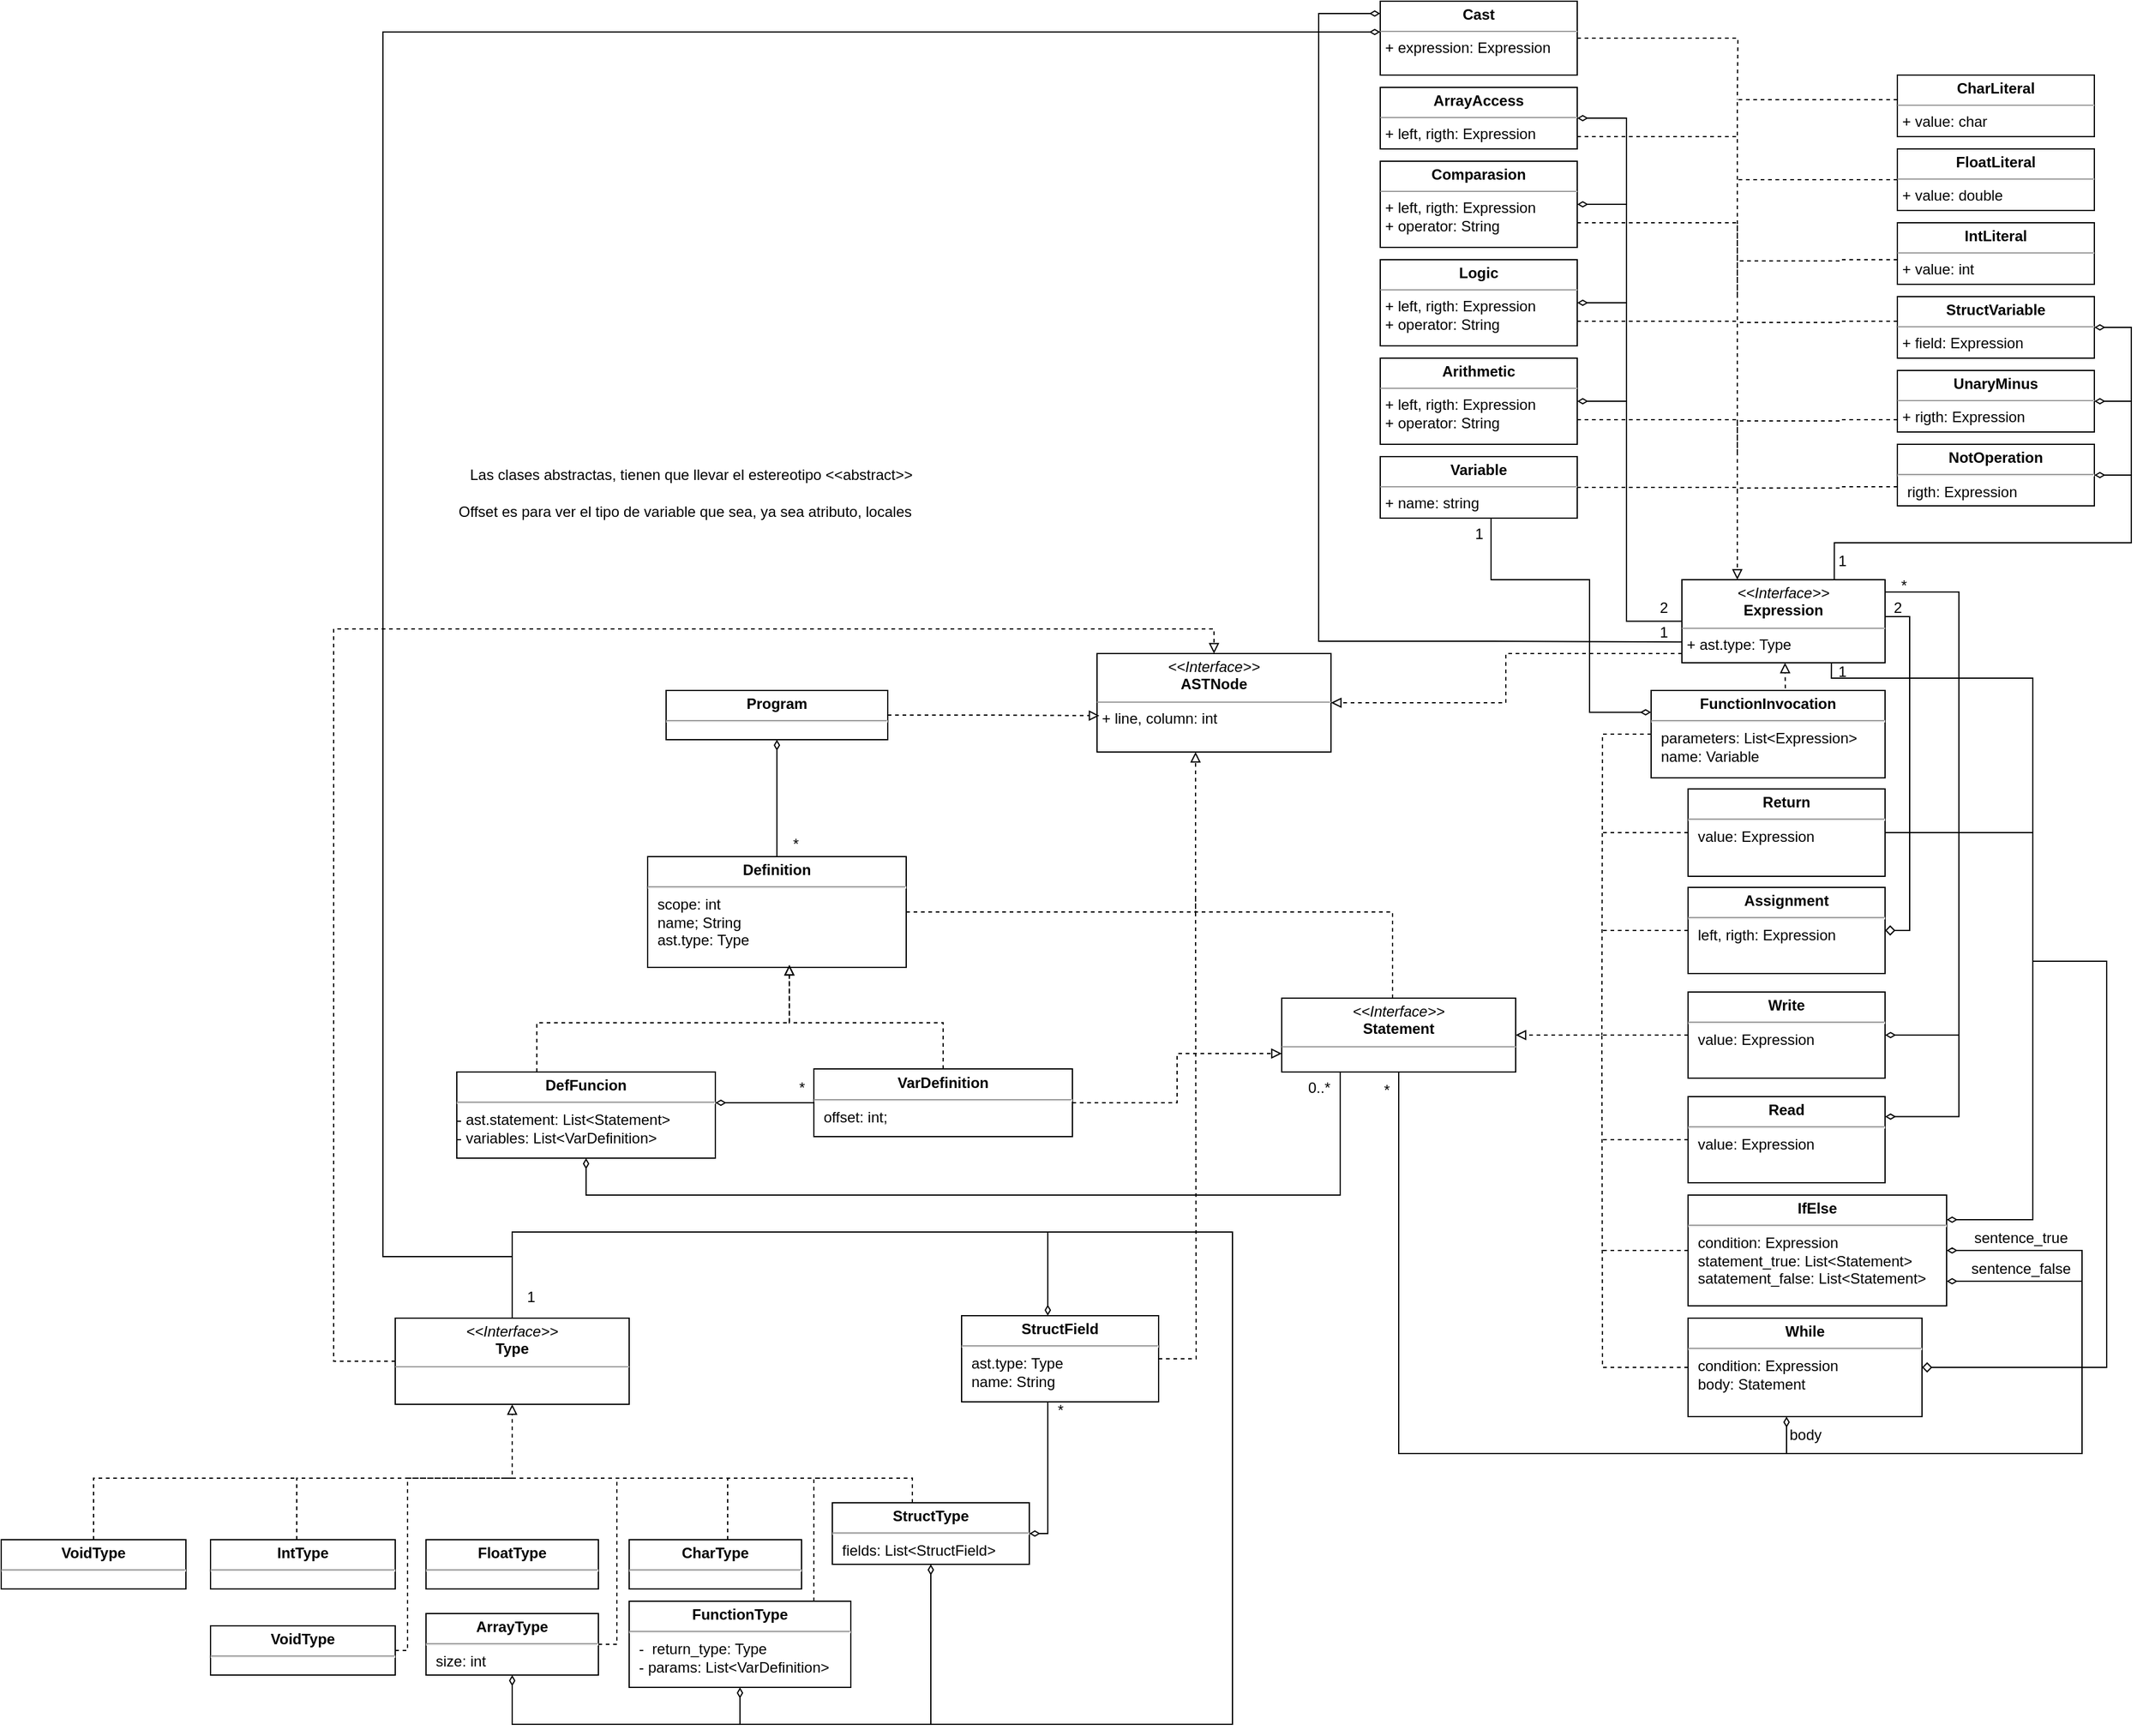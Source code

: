 <mxfile version="23.0.2" type="device">
  <diagram id="C5RBs43oDa-KdzZeNtuy" name="Page-1">
    <mxGraphModel dx="3020" dy="3081" grid="1" gridSize="10" guides="1" tooltips="1" connect="1" arrows="1" fold="1" page="1" pageScale="1" pageWidth="827" pageHeight="1169" math="0" shadow="0">
      <root>
        <mxCell id="WIyWlLk6GJQsqaUBKTNV-0" />
        <mxCell id="WIyWlLk6GJQsqaUBKTNV-1" parent="WIyWlLk6GJQsqaUBKTNV-0" />
        <mxCell id="plQo8e0LpWmykFylPZVp-8" style="edgeStyle=orthogonalEdgeStyle;rounded=0;orthogonalLoop=1;jettySize=auto;html=1;entryX=0;entryY=0.5;entryDx=0;entryDy=0;endArrow=none;endFill=0;startArrow=diamondThin;startFill=0;" parent="WIyWlLk6GJQsqaUBKTNV-1" edge="1">
          <mxGeometry relative="1" as="geometry">
            <Array as="points">
              <mxPoint x="-10" y="315" />
              <mxPoint x="-10" y="80" />
            </Array>
            <mxPoint x="30" y="315" as="sourcePoint" />
          </mxGeometry>
        </mxCell>
        <mxCell id="plQo8e0LpWmykFylPZVp-22" value="&lt;p style=&quot;margin:0px;margin-top:4px;text-align:center;&quot;&gt;&lt;i&gt;&amp;lt;&amp;lt;Interface&amp;gt;&amp;gt;&lt;/i&gt;&lt;br&gt;&lt;b&gt;ASTNode&lt;/b&gt;&lt;/p&gt;&lt;hr size=&quot;1&quot;&gt;&lt;p style=&quot;margin:0px;margin-left:4px;&quot;&gt;+ line, column: int&lt;br&gt;&lt;/p&gt;" style="verticalAlign=top;align=left;overflow=fill;fontSize=12;fontFamily=Helvetica;html=1;whiteSpace=wrap;" parent="WIyWlLk6GJQsqaUBKTNV-1" vertex="1">
          <mxGeometry x="-40" y="-890" width="190" height="80" as="geometry" />
        </mxCell>
        <mxCell id="plQo8e0LpWmykFylPZVp-24" value="&lt;p style=&quot;margin: 4px 0px 0px; text-align: center;&quot;&gt;&lt;b&gt;Program&lt;/b&gt;&lt;/p&gt;&lt;hr&gt;&lt;p style=&quot;margin:0px;margin-left:8px;&quot;&gt;&lt;br&gt;&lt;/p&gt;" style="verticalAlign=top;align=left;overflow=fill;fontSize=12;fontFamily=Helvetica;html=1;whiteSpace=wrap;" parent="WIyWlLk6GJQsqaUBKTNV-1" vertex="1">
          <mxGeometry x="-390" y="-860" width="180" height="40" as="geometry" />
        </mxCell>
        <mxCell id="HW3bx3FGWLDABBvkwX8J-3" style="edgeStyle=orthogonalEdgeStyle;rounded=0;orthogonalLoop=1;jettySize=auto;html=1;endArrow=diamondThin;endFill=0;" parent="WIyWlLk6GJQsqaUBKTNV-1" source="plQo8e0LpWmykFylPZVp-25" target="plQo8e0LpWmykFylPZVp-24" edge="1">
          <mxGeometry relative="1" as="geometry" />
        </mxCell>
        <mxCell id="HW3bx3FGWLDABBvkwX8J-6" style="edgeStyle=orthogonalEdgeStyle;rounded=0;orthogonalLoop=1;jettySize=auto;html=1;endArrow=none;endFill=0;dashed=1;" parent="WIyWlLk6GJQsqaUBKTNV-1" source="plQo8e0LpWmykFylPZVp-25" edge="1">
          <mxGeometry relative="1" as="geometry">
            <mxPoint x="40" y="-680" as="targetPoint" />
          </mxGeometry>
        </mxCell>
        <mxCell id="plQo8e0LpWmykFylPZVp-25" value="&lt;p style=&quot;margin: 4px 0px 0px; text-align: center;&quot;&gt;&lt;b&gt;Definition&lt;/b&gt;&lt;/p&gt;&lt;hr&gt;&lt;p style=&quot;margin:0px;margin-left:8px;&quot;&gt;scope: int&lt;/p&gt;&lt;p style=&quot;margin:0px;margin-left:8px;&quot;&gt;name; String&lt;/p&gt;&lt;p style=&quot;margin:0px;margin-left:8px;&quot;&gt;ast.type: Type&lt;/p&gt;" style="verticalAlign=top;align=left;overflow=fill;fontSize=12;fontFamily=Helvetica;html=1;whiteSpace=wrap;" parent="WIyWlLk6GJQsqaUBKTNV-1" vertex="1">
          <mxGeometry x="-405" y="-725" width="210" height="90" as="geometry" />
        </mxCell>
        <mxCell id="0OA5w1_CqSgmI8OwINy6-0" style="edgeStyle=orthogonalEdgeStyle;rounded=0;orthogonalLoop=1;jettySize=auto;html=1;entryX=0.5;entryY=0;entryDx=0;entryDy=0;endArrow=block;endFill=0;dashed=1;" parent="WIyWlLk6GJQsqaUBKTNV-1" source="plQo8e0LpWmykFylPZVp-52" target="plQo8e0LpWmykFylPZVp-22" edge="1">
          <mxGeometry relative="1" as="geometry">
            <Array as="points">
              <mxPoint x="-660" y="-315" />
              <mxPoint x="-660" y="-910" />
              <mxPoint x="55" y="-910" />
            </Array>
          </mxGeometry>
        </mxCell>
        <mxCell id="plQo8e0LpWmykFylPZVp-52" value="&lt;p style=&quot;margin:0px;margin-top:4px;text-align:center;&quot;&gt;&lt;i&gt;&amp;lt;&amp;lt;Interface&amp;gt;&amp;gt;&lt;/i&gt;&lt;br&gt;&lt;b&gt;Type&lt;/b&gt;&lt;/p&gt;&lt;hr size=&quot;1&quot;&gt;&lt;p style=&quot;margin:0px;margin-left:4px;&quot;&gt;&lt;br&gt;&lt;/p&gt;" style="verticalAlign=top;align=left;overflow=fill;fontSize=12;fontFamily=Helvetica;html=1;whiteSpace=wrap;" parent="WIyWlLk6GJQsqaUBKTNV-1" vertex="1">
          <mxGeometry x="-610" y="-350" width="190" height="70" as="geometry" />
        </mxCell>
        <mxCell id="plQo8e0LpWmykFylPZVp-53" value="&lt;p style=&quot;margin: 4px 0px 0px; text-align: center;&quot;&gt;&lt;b&gt;IntType&lt;/b&gt;&lt;/p&gt;&lt;hr&gt;&lt;p style=&quot;margin:0px;margin-left:8px;&quot;&gt;&lt;br&gt;&lt;/p&gt;" style="verticalAlign=top;align=left;overflow=fill;fontSize=12;fontFamily=Helvetica;html=1;whiteSpace=wrap;" parent="WIyWlLk6GJQsqaUBKTNV-1" vertex="1">
          <mxGeometry x="-760" y="-170" width="150" height="40" as="geometry" />
        </mxCell>
        <mxCell id="plQo8e0LpWmykFylPZVp-54" style="edgeStyle=orthogonalEdgeStyle;rounded=0;orthogonalLoop=1;jettySize=auto;html=1;entryX=0.5;entryY=1;entryDx=0;entryDy=0;dashed=1;endArrow=block;endFill=0;" parent="WIyWlLk6GJQsqaUBKTNV-1" source="plQo8e0LpWmykFylPZVp-53" target="plQo8e0LpWmykFylPZVp-52" edge="1">
          <mxGeometry relative="1" as="geometry">
            <Array as="points">
              <mxPoint x="-690" y="-220" />
              <mxPoint x="-515" y="-220" />
            </Array>
          </mxGeometry>
        </mxCell>
        <mxCell id="plQo8e0LpWmykFylPZVp-55" value="&lt;p style=&quot;margin: 4px 0px 0px; text-align: center;&quot;&gt;&lt;b&gt;FloatType&lt;/b&gt;&lt;/p&gt;&lt;hr&gt;&lt;p style=&quot;margin:0px;margin-left:8px;&quot;&gt;&lt;br&gt;&lt;/p&gt;" style="verticalAlign=top;align=left;overflow=fill;fontSize=12;fontFamily=Helvetica;html=1;whiteSpace=wrap;" parent="WIyWlLk6GJQsqaUBKTNV-1" vertex="1">
          <mxGeometry x="-585" y="-170" width="140" height="40" as="geometry" />
        </mxCell>
        <mxCell id="0OA5w1_CqSgmI8OwINy6-3" style="edgeStyle=orthogonalEdgeStyle;rounded=0;orthogonalLoop=1;jettySize=auto;html=1;dashed=1;endArrow=none;endFill=0;" parent="WIyWlLk6GJQsqaUBKTNV-1" source="plQo8e0LpWmykFylPZVp-60" edge="1">
          <mxGeometry relative="1" as="geometry">
            <mxPoint x="-520" y="-220" as="targetPoint" />
            <Array as="points">
              <mxPoint x="-340" y="-220" />
            </Array>
          </mxGeometry>
        </mxCell>
        <mxCell id="plQo8e0LpWmykFylPZVp-60" value="&lt;p style=&quot;margin: 4px 0px 0px; text-align: center;&quot;&gt;&lt;b&gt;CharType&lt;/b&gt;&lt;/p&gt;&lt;hr&gt;&lt;p style=&quot;margin:0px;margin-left:8px;&quot;&gt;&lt;br&gt;&lt;/p&gt;" style="verticalAlign=top;align=left;overflow=fill;fontSize=12;fontFamily=Helvetica;html=1;whiteSpace=wrap;" parent="WIyWlLk6GJQsqaUBKTNV-1" vertex="1">
          <mxGeometry x="-420" y="-170" width="140" height="40" as="geometry" />
        </mxCell>
        <mxCell id="0OA5w1_CqSgmI8OwINy6-5" style="edgeStyle=orthogonalEdgeStyle;rounded=0;orthogonalLoop=1;jettySize=auto;html=1;endArrow=none;endFill=0;dashed=1;" parent="WIyWlLk6GJQsqaUBKTNV-1" source="plQo8e0LpWmykFylPZVp-67" edge="1">
          <mxGeometry relative="1" as="geometry">
            <mxPoint x="-430" y="-220" as="targetPoint" />
            <Array as="points">
              <mxPoint x="-430" y="-85" />
            </Array>
          </mxGeometry>
        </mxCell>
        <mxCell id="0OA5w1_CqSgmI8OwINy6-11" style="edgeStyle=orthogonalEdgeStyle;rounded=0;orthogonalLoop=1;jettySize=auto;html=1;entryX=0.5;entryY=0;entryDx=0;entryDy=0;endArrow=none;endFill=0;startArrow=diamondThin;startFill=0;" parent="WIyWlLk6GJQsqaUBKTNV-1" source="plQo8e0LpWmykFylPZVp-67" target="plQo8e0LpWmykFylPZVp-52" edge="1">
          <mxGeometry relative="1" as="geometry">
            <Array as="points">
              <mxPoint x="-515" y="-20" />
              <mxPoint x="70" y="-20" />
              <mxPoint x="70" y="-420" />
              <mxPoint x="-515" y="-420" />
            </Array>
          </mxGeometry>
        </mxCell>
        <mxCell id="plQo8e0LpWmykFylPZVp-67" value="&lt;p style=&quot;margin: 4px 0px 0px; text-align: center;&quot;&gt;&lt;b&gt;ArrayType&lt;/b&gt;&lt;/p&gt;&lt;hr&gt;&lt;p style=&quot;margin:0px;margin-left:8px;&quot;&gt;size: int&lt;/p&gt;" style="verticalAlign=top;align=left;overflow=fill;fontSize=12;fontFamily=Helvetica;html=1;whiteSpace=wrap;" parent="WIyWlLk6GJQsqaUBKTNV-1" vertex="1">
          <mxGeometry x="-585" y="-110" width="140" height="50" as="geometry" />
        </mxCell>
        <mxCell id="0OA5w1_CqSgmI8OwINy6-4" style="edgeStyle=orthogonalEdgeStyle;rounded=0;orthogonalLoop=1;jettySize=auto;html=1;dashed=1;endArrow=none;endFill=0;" parent="WIyWlLk6GJQsqaUBKTNV-1" source="plQo8e0LpWmykFylPZVp-73" edge="1">
          <mxGeometry relative="1" as="geometry">
            <mxPoint x="-350" y="-220" as="targetPoint" />
            <Array as="points">
              <mxPoint x="-190" y="-220" />
            </Array>
          </mxGeometry>
        </mxCell>
        <mxCell id="0OA5w1_CqSgmI8OwINy6-12" style="edgeStyle=orthogonalEdgeStyle;rounded=0;orthogonalLoop=1;jettySize=auto;html=1;endArrow=none;endFill=0;startArrow=diamondThin;startFill=0;" parent="WIyWlLk6GJQsqaUBKTNV-1" source="plQo8e0LpWmykFylPZVp-73" edge="1">
          <mxGeometry relative="1" as="geometry">
            <mxPoint x="-190" y="-20" as="targetPoint" />
            <Array as="points">
              <mxPoint x="-175" y="-20" />
            </Array>
          </mxGeometry>
        </mxCell>
        <mxCell id="plQo8e0LpWmykFylPZVp-73" value="&lt;p style=&quot;margin: 4px 0px 0px; text-align: center;&quot;&gt;&lt;b&gt;StructType&lt;/b&gt;&lt;/p&gt;&lt;hr&gt;&lt;p style=&quot;margin:0px;margin-left:8px;&quot;&gt;fields: List&amp;lt;StructField&amp;gt;&lt;/p&gt;" style="verticalAlign=top;align=left;overflow=fill;fontSize=12;fontFamily=Helvetica;html=1;whiteSpace=wrap;" parent="WIyWlLk6GJQsqaUBKTNV-1" vertex="1">
          <mxGeometry x="-255" y="-200" width="160" height="50" as="geometry" />
        </mxCell>
        <mxCell id="HW3bx3FGWLDABBvkwX8J-49" style="edgeStyle=orthogonalEdgeStyle;rounded=0;orthogonalLoop=1;jettySize=auto;html=1;dashed=1;endArrow=block;endFill=0;" parent="WIyWlLk6GJQsqaUBKTNV-1" source="HW3bx3FGWLDABBvkwX8J-0" target="plQo8e0LpWmykFylPZVp-22" edge="1">
          <mxGeometry relative="1" as="geometry">
            <Array as="points">
              <mxPoint x="292" y="-890" />
              <mxPoint x="292" y="-850" />
            </Array>
          </mxGeometry>
        </mxCell>
        <mxCell id="HW3bx3FGWLDABBvkwX8J-0" value="&lt;p style=&quot;margin:0px;margin-top:4px;text-align:center;&quot;&gt;&lt;i&gt;&amp;lt;&amp;lt;Interface&amp;gt;&amp;gt;&lt;/i&gt;&lt;br&gt;&lt;b&gt;Expression&lt;/b&gt;&lt;/p&gt;&lt;hr size=&quot;1&quot;&gt;&lt;p style=&quot;margin:0px;margin-left:4px;&quot;&gt;+ ast.type: Type&lt;br&gt;&lt;/p&gt;" style="verticalAlign=top;align=left;overflow=fill;fontSize=12;fontFamily=Helvetica;html=1;whiteSpace=wrap;" parent="WIyWlLk6GJQsqaUBKTNV-1" vertex="1">
          <mxGeometry x="435" y="-950" width="165" height="67.5" as="geometry" />
        </mxCell>
        <mxCell id="HW3bx3FGWLDABBvkwX8J-5" style="edgeStyle=orthogonalEdgeStyle;rounded=0;orthogonalLoop=1;jettySize=auto;html=1;dashed=1;endArrow=block;endFill=0;" parent="WIyWlLk6GJQsqaUBKTNV-1" source="HW3bx3FGWLDABBvkwX8J-1" target="plQo8e0LpWmykFylPZVp-22" edge="1">
          <mxGeometry relative="1" as="geometry">
            <Array as="points">
              <mxPoint x="200" y="-680" />
              <mxPoint x="40" y="-680" />
            </Array>
          </mxGeometry>
        </mxCell>
        <mxCell id="HW3bx3FGWLDABBvkwX8J-1" value="&lt;p style=&quot;margin:0px;margin-top:4px;text-align:center;&quot;&gt;&lt;i&gt;&amp;lt;&amp;lt;Interface&amp;gt;&amp;gt;&lt;/i&gt;&lt;br&gt;&lt;b&gt;Statement&lt;/b&gt;&lt;/p&gt;&lt;hr size=&quot;1&quot;&gt;&lt;p style=&quot;margin:0px;margin-left:4px;&quot;&gt;&lt;br&gt;&lt;/p&gt;" style="verticalAlign=top;align=left;overflow=fill;fontSize=12;fontFamily=Helvetica;html=1;whiteSpace=wrap;" parent="WIyWlLk6GJQsqaUBKTNV-1" vertex="1">
          <mxGeometry x="110" y="-610" width="190" height="60" as="geometry" />
        </mxCell>
        <mxCell id="HW3bx3FGWLDABBvkwX8J-2" style="edgeStyle=orthogonalEdgeStyle;rounded=0;orthogonalLoop=1;jettySize=auto;html=1;entryX=0.01;entryY=0.631;entryDx=0;entryDy=0;entryPerimeter=0;endArrow=block;endFill=0;dashed=1;" parent="WIyWlLk6GJQsqaUBKTNV-1" source="plQo8e0LpWmykFylPZVp-24" target="plQo8e0LpWmykFylPZVp-22" edge="1">
          <mxGeometry relative="1" as="geometry" />
        </mxCell>
        <mxCell id="HW3bx3FGWLDABBvkwX8J-4" value="*" style="text;html=1;align=center;verticalAlign=middle;resizable=0;points=[];autosize=1;strokeColor=none;fillColor=none;" parent="WIyWlLk6GJQsqaUBKTNV-1" vertex="1">
          <mxGeometry x="-300" y="-750" width="30" height="30" as="geometry" />
        </mxCell>
        <mxCell id="sbx_ibNcqz-QaKThvyQc-0" style="edgeStyle=orthogonalEdgeStyle;rounded=0;orthogonalLoop=1;jettySize=auto;html=1;entryX=0;entryY=0.5;entryDx=0;entryDy=0;endArrow=none;endFill=0;startArrow=diamondThin;startFill=0;" parent="WIyWlLk6GJQsqaUBKTNV-1" source="HW3bx3FGWLDABBvkwX8J-8" target="HW3bx3FGWLDABBvkwX8J-9" edge="1">
          <mxGeometry relative="1" as="geometry">
            <Array as="points">
              <mxPoint x="-330" y="-525" />
              <mxPoint x="-330" y="-525" />
            </Array>
          </mxGeometry>
        </mxCell>
        <mxCell id="ItUhGIENfpOcpJQmX-cn-6" style="edgeStyle=orthogonalEdgeStyle;rounded=0;orthogonalLoop=1;jettySize=auto;html=1;entryX=0.25;entryY=1;entryDx=0;entryDy=0;endArrow=none;endFill=0;startArrow=diamondThin;startFill=0;" parent="WIyWlLk6GJQsqaUBKTNV-1" source="HW3bx3FGWLDABBvkwX8J-8" target="HW3bx3FGWLDABBvkwX8J-1" edge="1">
          <mxGeometry relative="1" as="geometry">
            <Array as="points">
              <mxPoint x="-455" y="-450" />
              <mxPoint x="157" y="-450" />
            </Array>
          </mxGeometry>
        </mxCell>
        <mxCell id="HW3bx3FGWLDABBvkwX8J-8" value="&lt;p style=&quot;margin: 4px 0px 0px; text-align: center;&quot;&gt;&lt;b&gt;DefFuncion&lt;/b&gt;&lt;/p&gt;&lt;hr&gt;- ast.statement&lt;span style=&quot;background-color: initial;&quot;&gt;: List&amp;lt;Statement&amp;gt;&lt;br&gt;- variables: List&amp;lt;VarDefinition&amp;gt;&lt;br&gt;&lt;/span&gt;" style="verticalAlign=top;align=left;overflow=fill;fontSize=12;fontFamily=Helvetica;html=1;whiteSpace=wrap;" parent="WIyWlLk6GJQsqaUBKTNV-1" vertex="1">
          <mxGeometry x="-560" y="-550" width="210" height="70" as="geometry" />
        </mxCell>
        <mxCell id="HW3bx3FGWLDABBvkwX8J-10" style="edgeStyle=orthogonalEdgeStyle;rounded=0;orthogonalLoop=1;jettySize=auto;html=1;entryX=0;entryY=0.75;entryDx=0;entryDy=0;endArrow=block;endFill=0;dashed=1;" parent="WIyWlLk6GJQsqaUBKTNV-1" source="HW3bx3FGWLDABBvkwX8J-9" target="HW3bx3FGWLDABBvkwX8J-1" edge="1">
          <mxGeometry relative="1" as="geometry" />
        </mxCell>
        <mxCell id="HW3bx3FGWLDABBvkwX8J-9" value="&lt;p style=&quot;margin: 4px 0px 0px; text-align: center;&quot;&gt;&lt;b&gt;VarDefinition&lt;/b&gt;&lt;/p&gt;&lt;hr&gt;&lt;p style=&quot;margin:0px;margin-left:8px;&quot;&gt;&lt;span style=&quot;background-color: initial;&quot;&gt;offset: int;&lt;/span&gt;&lt;/p&gt;" style="verticalAlign=top;align=left;overflow=fill;fontSize=12;fontFamily=Helvetica;html=1;whiteSpace=wrap;" parent="WIyWlLk6GJQsqaUBKTNV-1" vertex="1">
          <mxGeometry x="-270" y="-552.5" width="210" height="55" as="geometry" />
        </mxCell>
        <mxCell id="HW3bx3FGWLDABBvkwX8J-11" style="edgeStyle=orthogonalEdgeStyle;rounded=0;orthogonalLoop=1;jettySize=auto;html=1;entryX=0.548;entryY=0.978;entryDx=0;entryDy=0;entryPerimeter=0;dashed=1;endArrow=block;endFill=0;" parent="WIyWlLk6GJQsqaUBKTNV-1" source="HW3bx3FGWLDABBvkwX8J-9" target="plQo8e0LpWmykFylPZVp-25" edge="1">
          <mxGeometry relative="1" as="geometry">
            <Array as="points">
              <mxPoint x="-165" y="-590" />
              <mxPoint x="-290" y="-590" />
            </Array>
          </mxGeometry>
        </mxCell>
        <mxCell id="HW3bx3FGWLDABBvkwX8J-12" style="edgeStyle=orthogonalEdgeStyle;rounded=0;orthogonalLoop=1;jettySize=auto;html=1;entryX=0.548;entryY=0.978;entryDx=0;entryDy=0;entryPerimeter=0;dashed=1;endArrow=block;endFill=0;" parent="WIyWlLk6GJQsqaUBKTNV-1" source="HW3bx3FGWLDABBvkwX8J-8" target="plQo8e0LpWmykFylPZVp-25" edge="1">
          <mxGeometry relative="1" as="geometry">
            <Array as="points">
              <mxPoint x="-495" y="-590" />
              <mxPoint x="-290" y="-590" />
            </Array>
          </mxGeometry>
        </mxCell>
        <mxCell id="HW3bx3FGWLDABBvkwX8J-14" style="edgeStyle=orthogonalEdgeStyle;rounded=0;orthogonalLoop=1;jettySize=auto;html=1;startArrow=diamondThin;startFill=0;endArrow=none;endFill=0;" parent="WIyWlLk6GJQsqaUBKTNV-1" edge="1">
          <mxGeometry relative="1" as="geometry">
            <mxPoint x="600.0" y="-513.744" as="sourcePoint" />
            <mxPoint x="600" y="-920" as="targetPoint" />
            <Array as="points">
              <mxPoint x="660" y="-514" />
              <mxPoint x="660" y="-940" />
              <mxPoint x="600" y="-940" />
            </Array>
          </mxGeometry>
        </mxCell>
        <mxCell id="HW3bx3FGWLDABBvkwX8J-27" style="edgeStyle=orthogonalEdgeStyle;rounded=0;orthogonalLoop=1;jettySize=auto;html=1;endArrow=none;endFill=0;dashed=1;" parent="WIyWlLk6GJQsqaUBKTNV-1" source="HW3bx3FGWLDABBvkwX8J-13" edge="1">
          <mxGeometry relative="1" as="geometry">
            <mxPoint x="370" y="-495" as="targetPoint" />
          </mxGeometry>
        </mxCell>
        <mxCell id="HW3bx3FGWLDABBvkwX8J-13" value="&lt;p style=&quot;margin: 4px 0px 0px; text-align: center;&quot;&gt;&lt;b&gt;Read&lt;/b&gt;&lt;/p&gt;&lt;hr&gt;&lt;p style=&quot;margin:0px;margin-left:8px;&quot;&gt;value: Expression&lt;br&gt;&lt;/p&gt;" style="verticalAlign=top;align=left;overflow=fill;fontSize=12;fontFamily=Helvetica;html=1;whiteSpace=wrap;" parent="WIyWlLk6GJQsqaUBKTNV-1" vertex="1">
          <mxGeometry x="440" y="-530" width="160" height="70" as="geometry" />
        </mxCell>
        <mxCell id="HW3bx3FGWLDABBvkwX8J-29" style="edgeStyle=orthogonalEdgeStyle;rounded=0;orthogonalLoop=1;jettySize=auto;html=1;dashed=1;endArrow=none;endFill=0;" parent="WIyWlLk6GJQsqaUBKTNV-1" source="HW3bx3FGWLDABBvkwX8J-15" edge="1">
          <mxGeometry relative="1" as="geometry">
            <mxPoint x="370" y="-744.5" as="targetPoint" />
          </mxGeometry>
        </mxCell>
        <mxCell id="HW3bx3FGWLDABBvkwX8J-53" style="edgeStyle=orthogonalEdgeStyle;rounded=0;orthogonalLoop=1;jettySize=auto;html=1;endArrow=none;endFill=0;" parent="WIyWlLk6GJQsqaUBKTNV-1" source="HW3bx3FGWLDABBvkwX8J-15" edge="1">
          <mxGeometry relative="1" as="geometry">
            <mxPoint x="720" y="-744.5" as="targetPoint" />
          </mxGeometry>
        </mxCell>
        <mxCell id="HW3bx3FGWLDABBvkwX8J-15" value="&lt;p style=&quot;margin: 4px 0px 0px; text-align: center;&quot;&gt;&lt;b&gt;Return&lt;/b&gt;&lt;/p&gt;&lt;hr&gt;&lt;p style=&quot;margin:0px;margin-left:8px;&quot;&gt;value: Expression&lt;br&gt;&lt;/p&gt;" style="verticalAlign=top;align=left;overflow=fill;fontSize=12;fontFamily=Helvetica;html=1;whiteSpace=wrap;" parent="WIyWlLk6GJQsqaUBKTNV-1" vertex="1">
          <mxGeometry x="440" y="-780" width="160" height="71" as="geometry" />
        </mxCell>
        <mxCell id="HW3bx3FGWLDABBvkwX8J-18" style="edgeStyle=orthogonalEdgeStyle;rounded=0;orthogonalLoop=1;jettySize=auto;html=1;endArrow=none;endFill=0;startArrow=diamondThin;startFill=0;" parent="WIyWlLk6GJQsqaUBKTNV-1" source="HW3bx3FGWLDABBvkwX8J-17" edge="1">
          <mxGeometry relative="1" as="geometry">
            <mxPoint x="660" y="-585" as="targetPoint" />
            <Array as="points">
              <mxPoint x="660" y="-580" />
            </Array>
          </mxGeometry>
        </mxCell>
        <mxCell id="HW3bx3FGWLDABBvkwX8J-24" style="edgeStyle=orthogonalEdgeStyle;rounded=0;orthogonalLoop=1;jettySize=auto;html=1;endArrow=block;endFill=0;dashed=1;" parent="WIyWlLk6GJQsqaUBKTNV-1" source="HW3bx3FGWLDABBvkwX8J-17" target="HW3bx3FGWLDABBvkwX8J-1" edge="1">
          <mxGeometry relative="1" as="geometry" />
        </mxCell>
        <mxCell id="HW3bx3FGWLDABBvkwX8J-17" value="&lt;p style=&quot;margin: 4px 0px 0px; text-align: center;&quot;&gt;&lt;b&gt;Write&lt;/b&gt;&lt;/p&gt;&lt;hr&gt;&lt;p style=&quot;margin:0px;margin-left:8px;&quot;&gt;value: Expression&lt;br&gt;&lt;/p&gt;" style="verticalAlign=top;align=left;overflow=fill;fontSize=12;fontFamily=Helvetica;html=1;whiteSpace=wrap;" parent="WIyWlLk6GJQsqaUBKTNV-1" vertex="1">
          <mxGeometry x="440" y="-615" width="160" height="70" as="geometry" />
        </mxCell>
        <mxCell id="HW3bx3FGWLDABBvkwX8J-26" style="edgeStyle=orthogonalEdgeStyle;rounded=0;orthogonalLoop=1;jettySize=auto;html=1;dashed=1;endArrow=none;endFill=0;" parent="WIyWlLk6GJQsqaUBKTNV-1" source="HW3bx3FGWLDABBvkwX8J-19" edge="1">
          <mxGeometry relative="1" as="geometry">
            <mxPoint x="370" y="-405" as="targetPoint" />
          </mxGeometry>
        </mxCell>
        <mxCell id="HW3bx3FGWLDABBvkwX8J-34" style="edgeStyle=orthogonalEdgeStyle;rounded=0;orthogonalLoop=1;jettySize=auto;html=1;endArrow=none;endFill=0;startArrow=diamondThin;startFill=0;" parent="WIyWlLk6GJQsqaUBKTNV-1" source="HW3bx3FGWLDABBvkwX8J-19" edge="1">
          <mxGeometry relative="1" as="geometry">
            <mxPoint x="520" y="-240" as="targetPoint" />
            <Array as="points">
              <mxPoint x="760" y="-380" />
              <mxPoint x="760" y="-240" />
            </Array>
          </mxGeometry>
        </mxCell>
        <mxCell id="HW3bx3FGWLDABBvkwX8J-35" style="edgeStyle=orthogonalEdgeStyle;rounded=0;orthogonalLoop=1;jettySize=auto;html=1;startArrow=diamondThin;startFill=0;endArrow=none;endFill=0;" parent="WIyWlLk6GJQsqaUBKTNV-1" source="HW3bx3FGWLDABBvkwX8J-19" edge="1">
          <mxGeometry relative="1" as="geometry">
            <mxPoint x="760" y="-380" as="targetPoint" />
            <Array as="points">
              <mxPoint x="760" y="-405" />
            </Array>
          </mxGeometry>
        </mxCell>
        <mxCell id="HW3bx3FGWLDABBvkwX8J-40" style="edgeStyle=orthogonalEdgeStyle;rounded=0;orthogonalLoop=1;jettySize=auto;html=1;startArrow=diamondThin;startFill=0;endArrow=none;endFill=0;entryX=0.736;entryY=1.005;entryDx=0;entryDy=0;entryPerimeter=0;" parent="WIyWlLk6GJQsqaUBKTNV-1" source="HW3bx3FGWLDABBvkwX8J-19" target="HW3bx3FGWLDABBvkwX8J-0" edge="1">
          <mxGeometry relative="1" as="geometry">
            <mxPoint x="770" y="-710" as="targetPoint" />
            <Array as="points">
              <mxPoint x="720" y="-430" />
              <mxPoint x="720" y="-870" />
              <mxPoint x="556" y="-870" />
            </Array>
          </mxGeometry>
        </mxCell>
        <mxCell id="HW3bx3FGWLDABBvkwX8J-19" value="&lt;p style=&quot;margin: 4px 0px 0px; text-align: center;&quot;&gt;&lt;b&gt;IfElse&lt;/b&gt;&lt;/p&gt;&lt;hr&gt;&lt;p style=&quot;border-color: var(--border-color); margin: 0px 0px 0px 8px;&quot;&gt;condition: Expression&amp;nbsp;&lt;/p&gt;&lt;p style=&quot;border-color: var(--border-color); margin: 0px 0px 0px 8px;&quot;&gt;statement_true: List&amp;lt;Statement&amp;gt;&lt;br style=&quot;border-color: var(--border-color);&quot;&gt;satatement_false: List&amp;lt;Statement&amp;gt;&lt;/p&gt;" style="verticalAlign=top;align=left;overflow=fill;fontSize=12;fontFamily=Helvetica;html=1;whiteSpace=wrap;" parent="WIyWlLk6GJQsqaUBKTNV-1" vertex="1">
          <mxGeometry x="440" y="-450" width="210" height="90" as="geometry" />
        </mxCell>
        <mxCell id="HW3bx3FGWLDABBvkwX8J-25" style="edgeStyle=orthogonalEdgeStyle;rounded=0;orthogonalLoop=1;jettySize=auto;html=1;dashed=1;endArrow=none;endFill=0;" parent="WIyWlLk6GJQsqaUBKTNV-1" source="HW3bx3FGWLDABBvkwX8J-20" edge="1">
          <mxGeometry relative="1" as="geometry">
            <mxPoint x="370" y="-580" as="targetPoint" />
          </mxGeometry>
        </mxCell>
        <mxCell id="HW3bx3FGWLDABBvkwX8J-31" style="edgeStyle=orthogonalEdgeStyle;rounded=0;orthogonalLoop=1;jettySize=auto;html=1;entryX=0.5;entryY=1;entryDx=0;entryDy=0;endArrow=none;endFill=0;startArrow=diamondThin;startFill=0;" parent="WIyWlLk6GJQsqaUBKTNV-1" source="HW3bx3FGWLDABBvkwX8J-20" target="HW3bx3FGWLDABBvkwX8J-1" edge="1">
          <mxGeometry relative="1" as="geometry">
            <Array as="points">
              <mxPoint x="520" y="-240" />
              <mxPoint x="205" y="-240" />
            </Array>
          </mxGeometry>
        </mxCell>
        <mxCell id="HW3bx3FGWLDABBvkwX8J-42" style="edgeStyle=orthogonalEdgeStyle;rounded=0;orthogonalLoop=1;jettySize=auto;html=1;endArrow=none;endFill=0;startArrow=diamond;startFill=0;" parent="WIyWlLk6GJQsqaUBKTNV-1" source="HW3bx3FGWLDABBvkwX8J-20" edge="1">
          <mxGeometry relative="1" as="geometry">
            <mxPoint x="720" y="-640" as="targetPoint" />
            <Array as="points">
              <mxPoint x="780" y="-310" />
              <mxPoint x="780" y="-640" />
            </Array>
          </mxGeometry>
        </mxCell>
        <mxCell id="HW3bx3FGWLDABBvkwX8J-20" value="&lt;p style=&quot;margin: 4px 0px 0px; text-align: center;&quot;&gt;&lt;b&gt;While&lt;/b&gt;&lt;/p&gt;&lt;hr&gt;&lt;p style=&quot;margin:0px;margin-left:8px;&quot;&gt;condition: Expression&lt;br&gt;body: Statement&lt;/p&gt;" style="verticalAlign=top;align=left;overflow=fill;fontSize=12;fontFamily=Helvetica;html=1;whiteSpace=wrap;" parent="WIyWlLk6GJQsqaUBKTNV-1" vertex="1">
          <mxGeometry x="440" y="-350" width="190" height="80" as="geometry" />
        </mxCell>
        <mxCell id="HW3bx3FGWLDABBvkwX8J-30" style="edgeStyle=orthogonalEdgeStyle;rounded=0;orthogonalLoop=1;jettySize=auto;html=1;dashed=1;endArrow=none;endFill=0;" parent="WIyWlLk6GJQsqaUBKTNV-1" source="HW3bx3FGWLDABBvkwX8J-21" edge="1">
          <mxGeometry relative="1" as="geometry">
            <mxPoint x="370" y="-665" as="targetPoint" />
          </mxGeometry>
        </mxCell>
        <mxCell id="HW3bx3FGWLDABBvkwX8J-46" style="edgeStyle=orthogonalEdgeStyle;rounded=0;orthogonalLoop=1;jettySize=auto;html=1;entryX=1;entryY=0.444;entryDx=0;entryDy=0;entryPerimeter=0;startArrow=diamond;startFill=0;endArrow=none;endFill=0;" parent="WIyWlLk6GJQsqaUBKTNV-1" source="HW3bx3FGWLDABBvkwX8J-21" target="HW3bx3FGWLDABBvkwX8J-0" edge="1">
          <mxGeometry relative="1" as="geometry">
            <mxPoint x="640" y="-910" as="targetPoint" />
            <Array as="points">
              <mxPoint x="620" y="-665" />
              <mxPoint x="620" y="-920" />
            </Array>
          </mxGeometry>
        </mxCell>
        <mxCell id="HW3bx3FGWLDABBvkwX8J-21" value="&lt;p style=&quot;margin: 4px 0px 0px; text-align: center;&quot;&gt;&lt;b style=&quot;&quot;&gt;Assignment&lt;/b&gt;&lt;/p&gt;&lt;hr&gt;&lt;p style=&quot;margin:0px;margin-left:8px;&quot;&gt;left, rigth: Expression&lt;br&gt;&lt;/p&gt;" style="verticalAlign=top;align=left;overflow=fill;fontSize=12;fontFamily=Helvetica;html=1;whiteSpace=wrap;" parent="WIyWlLk6GJQsqaUBKTNV-1" vertex="1">
          <mxGeometry x="440" y="-700" width="160" height="70" as="geometry" />
        </mxCell>
        <mxCell id="HW3bx3FGWLDABBvkwX8J-28" style="edgeStyle=orthogonalEdgeStyle;rounded=0;orthogonalLoop=1;jettySize=auto;html=1;dashed=1;endArrow=none;endFill=0;" parent="WIyWlLk6GJQsqaUBKTNV-1" source="HW3bx3FGWLDABBvkwX8J-22" edge="1">
          <mxGeometry relative="1" as="geometry">
            <mxPoint x="370" y="-580" as="targetPoint" />
          </mxGeometry>
        </mxCell>
        <mxCell id="HW3bx3FGWLDABBvkwX8J-44" style="edgeStyle=orthogonalEdgeStyle;rounded=0;orthogonalLoop=1;jettySize=auto;html=1;entryX=0.5;entryY=1;entryDx=0;entryDy=0;endArrow=block;endFill=0;dashed=1;" parent="WIyWlLk6GJQsqaUBKTNV-1" edge="1">
          <mxGeometry relative="1" as="geometry">
            <mxPoint x="521.25" y="-840" as="sourcePoint" />
            <mxPoint x="518.75" y="-882.5" as="targetPoint" />
            <Array as="points">
              <mxPoint x="519" y="-840" />
              <mxPoint x="519" y="-861" />
              <mxPoint x="519" y="-861" />
            </Array>
          </mxGeometry>
        </mxCell>
        <mxCell id="HW3bx3FGWLDABBvkwX8J-22" value="&lt;p style=&quot;margin: 4px 0px 0px; text-align: center;&quot;&gt;&lt;b&gt;FunctionInvocation&lt;/b&gt;&lt;/p&gt;&lt;hr&gt;&lt;p style=&quot;margin:0px;margin-left:8px;&quot;&gt;parameters: List&amp;lt;Expression&amp;gt;&lt;/p&gt;&lt;p style=&quot;margin:0px;margin-left:8px;&quot;&gt;name: Variable&lt;/p&gt;" style="verticalAlign=top;align=left;overflow=fill;fontSize=12;fontFamily=Helvetica;html=1;whiteSpace=wrap;" parent="WIyWlLk6GJQsqaUBKTNV-1" vertex="1">
          <mxGeometry x="410" y="-860" width="190" height="71" as="geometry" />
        </mxCell>
        <mxCell id="HW3bx3FGWLDABBvkwX8J-32" value="*" style="text;html=1;align=center;verticalAlign=middle;resizable=0;points=[];autosize=1;strokeColor=none;fillColor=none;" parent="WIyWlLk6GJQsqaUBKTNV-1" vertex="1">
          <mxGeometry x="180" y="-550" width="30" height="30" as="geometry" />
        </mxCell>
        <mxCell id="HW3bx3FGWLDABBvkwX8J-36" value="sentence_true" style="text;html=1;align=center;verticalAlign=middle;resizable=0;points=[];autosize=1;strokeColor=none;fillColor=none;" parent="WIyWlLk6GJQsqaUBKTNV-1" vertex="1">
          <mxGeometry x="660" y="-430" width="100" height="30" as="geometry" />
        </mxCell>
        <mxCell id="HW3bx3FGWLDABBvkwX8J-37" value="sentence_false" style="text;html=1;align=center;verticalAlign=middle;resizable=0;points=[];autosize=1;strokeColor=none;fillColor=none;" parent="WIyWlLk6GJQsqaUBKTNV-1" vertex="1">
          <mxGeometry x="660" y="-405" width="100" height="30" as="geometry" />
        </mxCell>
        <mxCell id="HW3bx3FGWLDABBvkwX8J-38" value="body" style="text;html=1;align=center;verticalAlign=middle;resizable=0;points=[];autosize=1;strokeColor=none;fillColor=none;" parent="WIyWlLk6GJQsqaUBKTNV-1" vertex="1">
          <mxGeometry x="510" y="-270" width="50" height="30" as="geometry" />
        </mxCell>
        <mxCell id="HW3bx3FGWLDABBvkwX8J-41" value="1" style="text;html=1;align=center;verticalAlign=middle;resizable=0;points=[];autosize=1;strokeColor=none;fillColor=none;" parent="WIyWlLk6GJQsqaUBKTNV-1" vertex="1">
          <mxGeometry x="550" y="-890" width="30" height="30" as="geometry" />
        </mxCell>
        <mxCell id="HW3bx3FGWLDABBvkwX8J-45" value="*" style="text;html=1;align=center;verticalAlign=middle;resizable=0;points=[];autosize=1;strokeColor=none;fillColor=none;" parent="WIyWlLk6GJQsqaUBKTNV-1" vertex="1">
          <mxGeometry x="600" y="-960" width="30" height="30" as="geometry" />
        </mxCell>
        <mxCell id="HW3bx3FGWLDABBvkwX8J-47" value="2" style="text;html=1;align=center;verticalAlign=middle;resizable=0;points=[];autosize=1;strokeColor=none;fillColor=none;" parent="WIyWlLk6GJQsqaUBKTNV-1" vertex="1">
          <mxGeometry x="595" y="-942" width="30" height="30" as="geometry" />
        </mxCell>
        <mxCell id="HW3bx3FGWLDABBvkwX8J-50" style="edgeStyle=orthogonalEdgeStyle;rounded=0;orthogonalLoop=1;jettySize=auto;html=1;dashed=1;endArrow=block;endFill=0;" parent="WIyWlLk6GJQsqaUBKTNV-1" source="HW3bx3FGWLDABBvkwX8J-48" edge="1">
          <mxGeometry relative="1" as="geometry">
            <mxPoint x="480" y="-950" as="targetPoint" />
            <Array as="points">
              <mxPoint x="480" y="-1025" />
              <mxPoint x="480" y="-950" />
            </Array>
          </mxGeometry>
        </mxCell>
        <mxCell id="HW3bx3FGWLDABBvkwX8J-51" style="edgeStyle=orthogonalEdgeStyle;rounded=0;orthogonalLoop=1;jettySize=auto;html=1;entryX=0;entryY=0.25;entryDx=0;entryDy=0;endArrow=diamondThin;endFill=0;" parent="WIyWlLk6GJQsqaUBKTNV-1" source="HW3bx3FGWLDABBvkwX8J-48" target="HW3bx3FGWLDABBvkwX8J-22" edge="1">
          <mxGeometry relative="1" as="geometry">
            <Array as="points">
              <mxPoint x="280" y="-950" />
              <mxPoint x="360" y="-950" />
              <mxPoint x="360" y="-842" />
            </Array>
          </mxGeometry>
        </mxCell>
        <mxCell id="HW3bx3FGWLDABBvkwX8J-48" value="&lt;p style=&quot;margin:0px;margin-top:4px;text-align:center;&quot;&gt;&lt;b&gt;Variable&lt;/b&gt;&lt;/p&gt;&lt;hr size=&quot;1&quot;&gt;&lt;p style=&quot;margin:0px;margin-left:4px;&quot;&gt;+ name: string&lt;/p&gt;" style="verticalAlign=top;align=left;overflow=fill;fontSize=12;fontFamily=Helvetica;html=1;whiteSpace=wrap;" parent="WIyWlLk6GJQsqaUBKTNV-1" vertex="1">
          <mxGeometry x="190" y="-1050" width="160" height="50" as="geometry" />
        </mxCell>
        <mxCell id="HW3bx3FGWLDABBvkwX8J-52" value="1" style="text;html=1;align=center;verticalAlign=middle;resizable=0;points=[];autosize=1;strokeColor=none;fillColor=none;" parent="WIyWlLk6GJQsqaUBKTNV-1" vertex="1">
          <mxGeometry x="255" y="-1002" width="30" height="30" as="geometry" />
        </mxCell>
        <mxCell id="HW3bx3FGWLDABBvkwX8J-62" style="edgeStyle=orthogonalEdgeStyle;rounded=0;orthogonalLoop=1;jettySize=auto;html=1;startArrow=diamondThin;startFill=0;endArrow=none;endFill=0;" parent="WIyWlLk6GJQsqaUBKTNV-1" source="HW3bx3FGWLDABBvkwX8J-54" edge="1">
          <mxGeometry relative="1" as="geometry">
            <mxPoint x="390" y="-1095" as="targetPoint" />
          </mxGeometry>
        </mxCell>
        <mxCell id="HW3bx3FGWLDABBvkwX8J-63" style="edgeStyle=orthogonalEdgeStyle;rounded=0;orthogonalLoop=1;jettySize=auto;html=1;dashed=1;endArrow=none;endFill=0;" parent="WIyWlLk6GJQsqaUBKTNV-1" source="HW3bx3FGWLDABBvkwX8J-54" edge="1">
          <mxGeometry relative="1" as="geometry">
            <mxPoint x="480" y="-1020" as="targetPoint" />
            <Array as="points">
              <mxPoint x="480" y="-1080" />
            </Array>
          </mxGeometry>
        </mxCell>
        <mxCell id="HW3bx3FGWLDABBvkwX8J-54" value="&lt;p style=&quot;margin:0px;margin-top:4px;text-align:center;&quot;&gt;&lt;b&gt;Arithmetic&lt;/b&gt;&lt;/p&gt;&lt;hr size=&quot;1&quot;&gt;&lt;p style=&quot;margin:0px;margin-left:4px;&quot;&gt;+ left, rigth: Expression&lt;/p&gt;&lt;p style=&quot;margin:0px;margin-left:4px;&quot;&gt;+ operator: String&lt;/p&gt;" style="verticalAlign=top;align=left;overflow=fill;fontSize=12;fontFamily=Helvetica;html=1;whiteSpace=wrap;" parent="WIyWlLk6GJQsqaUBKTNV-1" vertex="1">
          <mxGeometry x="190" y="-1130" width="160" height="70" as="geometry" />
        </mxCell>
        <mxCell id="HW3bx3FGWLDABBvkwX8J-61" style="edgeStyle=orthogonalEdgeStyle;rounded=0;orthogonalLoop=1;jettySize=auto;html=1;startArrow=diamondThin;startFill=0;endArrow=none;endFill=0;" parent="WIyWlLk6GJQsqaUBKTNV-1" source="HW3bx3FGWLDABBvkwX8J-55" edge="1">
          <mxGeometry relative="1" as="geometry">
            <mxPoint x="390" y="-1175" as="targetPoint" />
          </mxGeometry>
        </mxCell>
        <mxCell id="HW3bx3FGWLDABBvkwX8J-55" value="&lt;p style=&quot;margin:0px;margin-top:4px;text-align:center;&quot;&gt;&lt;b&gt;Logic&lt;/b&gt;&lt;/p&gt;&lt;hr size=&quot;1&quot;&gt;&lt;p style=&quot;margin:0px;margin-left:4px;&quot;&gt;+ left, rigth: Expression&lt;/p&gt;&lt;p style=&quot;margin:0px;margin-left:4px;&quot;&gt;+ operator: String&lt;/p&gt;" style="verticalAlign=top;align=left;overflow=fill;fontSize=12;fontFamily=Helvetica;html=1;whiteSpace=wrap;" parent="WIyWlLk6GJQsqaUBKTNV-1" vertex="1">
          <mxGeometry x="190" y="-1210" width="160" height="70" as="geometry" />
        </mxCell>
        <mxCell id="HW3bx3FGWLDABBvkwX8J-60" style="edgeStyle=orthogonalEdgeStyle;rounded=0;orthogonalLoop=1;jettySize=auto;html=1;endArrow=none;endFill=0;startArrow=diamondThin;startFill=0;" parent="WIyWlLk6GJQsqaUBKTNV-1" source="HW3bx3FGWLDABBvkwX8J-56" edge="1">
          <mxGeometry relative="1" as="geometry">
            <mxPoint x="390" y="-1255" as="targetPoint" />
          </mxGeometry>
        </mxCell>
        <mxCell id="HW3bx3FGWLDABBvkwX8J-56" value="&lt;p style=&quot;margin:0px;margin-top:4px;text-align:center;&quot;&gt;&lt;b&gt;Comparasion&lt;/b&gt;&lt;/p&gt;&lt;hr size=&quot;1&quot;&gt;&lt;p style=&quot;margin:0px;margin-left:4px;&quot;&gt;+ left, rigth: Expression&lt;/p&gt;&lt;p style=&quot;margin:0px;margin-left:4px;&quot;&gt;+ operator: String&lt;/p&gt;" style="verticalAlign=top;align=left;overflow=fill;fontSize=12;fontFamily=Helvetica;html=1;whiteSpace=wrap;" parent="WIyWlLk6GJQsqaUBKTNV-1" vertex="1">
          <mxGeometry x="190" y="-1290" width="160" height="70" as="geometry" />
        </mxCell>
        <mxCell id="HW3bx3FGWLDABBvkwX8J-58" style="edgeStyle=orthogonalEdgeStyle;rounded=0;orthogonalLoop=1;jettySize=auto;html=1;entryX=0;entryY=0.5;entryDx=0;entryDy=0;endArrow=none;endFill=0;startArrow=diamondThin;startFill=0;" parent="WIyWlLk6GJQsqaUBKTNV-1" source="HW3bx3FGWLDABBvkwX8J-57" target="HW3bx3FGWLDABBvkwX8J-0" edge="1">
          <mxGeometry relative="1" as="geometry">
            <Array as="points">
              <mxPoint x="390" y="-1325" />
              <mxPoint x="390" y="-916" />
            </Array>
          </mxGeometry>
        </mxCell>
        <mxCell id="HW3bx3FGWLDABBvkwX8J-57" value="&lt;p style=&quot;margin:0px;margin-top:4px;text-align:center;&quot;&gt;&lt;b&gt;ArrayAccess&lt;/b&gt;&lt;/p&gt;&lt;hr size=&quot;1&quot;&gt;&lt;p style=&quot;margin:0px;margin-left:4px;&quot;&gt;+ left, rigth: Expression&lt;br&gt;&lt;/p&gt;" style="verticalAlign=top;align=left;overflow=fill;fontSize=12;fontFamily=Helvetica;html=1;whiteSpace=wrap;" parent="WIyWlLk6GJQsqaUBKTNV-1" vertex="1">
          <mxGeometry x="190" y="-1350" width="160" height="50" as="geometry" />
        </mxCell>
        <mxCell id="HW3bx3FGWLDABBvkwX8J-59" value="2" style="text;html=1;align=center;verticalAlign=middle;resizable=0;points=[];autosize=1;strokeColor=none;fillColor=none;" parent="WIyWlLk6GJQsqaUBKTNV-1" vertex="1">
          <mxGeometry x="405" y="-942" width="30" height="30" as="geometry" />
        </mxCell>
        <mxCell id="HW3bx3FGWLDABBvkwX8J-64" style="edgeStyle=orthogonalEdgeStyle;rounded=0;orthogonalLoop=1;jettySize=auto;html=1;dashed=1;endArrow=none;endFill=0;" parent="WIyWlLk6GJQsqaUBKTNV-1" edge="1">
          <mxGeometry relative="1" as="geometry">
            <mxPoint x="480" y="-1080" as="targetPoint" />
            <mxPoint x="350" y="-1160" as="sourcePoint" />
            <Array as="points">
              <mxPoint x="480" y="-1160" />
            </Array>
          </mxGeometry>
        </mxCell>
        <mxCell id="HW3bx3FGWLDABBvkwX8J-65" style="edgeStyle=orthogonalEdgeStyle;rounded=0;orthogonalLoop=1;jettySize=auto;html=1;dashed=1;endArrow=none;endFill=0;" parent="WIyWlLk6GJQsqaUBKTNV-1" edge="1">
          <mxGeometry relative="1" as="geometry">
            <mxPoint x="480" y="-1180" as="targetPoint" />
            <mxPoint x="350" y="-1240" as="sourcePoint" />
            <Array as="points">
              <mxPoint x="480" y="-1240" />
            </Array>
          </mxGeometry>
        </mxCell>
        <mxCell id="HW3bx3FGWLDABBvkwX8J-66" style="edgeStyle=orthogonalEdgeStyle;rounded=0;orthogonalLoop=1;jettySize=auto;html=1;dashed=1;endArrow=none;endFill=0;" parent="WIyWlLk6GJQsqaUBKTNV-1" edge="1">
          <mxGeometry relative="1" as="geometry">
            <mxPoint x="480" y="-1050" as="targetPoint" />
            <mxPoint x="350" y="-1310" as="sourcePoint" />
            <Array as="points">
              <mxPoint x="480" y="-1310" />
            </Array>
          </mxGeometry>
        </mxCell>
        <mxCell id="HW3bx3FGWLDABBvkwX8J-67" value="&lt;p style=&quot;margin:0px;margin-top:4px;text-align:center;&quot;&gt;&lt;b&gt;IntLiteral&lt;/b&gt;&lt;/p&gt;&lt;hr size=&quot;1&quot;&gt;&lt;p style=&quot;margin:0px;margin-left:4px;&quot;&gt;+ value: int&lt;/p&gt;" style="verticalAlign=top;align=left;overflow=fill;fontSize=12;fontFamily=Helvetica;html=1;whiteSpace=wrap;" parent="WIyWlLk6GJQsqaUBKTNV-1" vertex="1">
          <mxGeometry x="610" y="-1240" width="160" height="50" as="geometry" />
        </mxCell>
        <mxCell id="HW3bx3FGWLDABBvkwX8J-77" style="edgeStyle=orthogonalEdgeStyle;rounded=0;orthogonalLoop=1;jettySize=auto;html=1;startArrow=diamondThin;startFill=0;endArrow=none;endFill=0;" parent="WIyWlLk6GJQsqaUBKTNV-1" source="HW3bx3FGWLDABBvkwX8J-68" edge="1">
          <mxGeometry relative="1" as="geometry">
            <mxPoint x="800" y="-1035" as="targetPoint" />
          </mxGeometry>
        </mxCell>
        <mxCell id="HW3bx3FGWLDABBvkwX8J-68" value="&lt;p style=&quot;margin: 4px 0px 0px; text-align: center;&quot;&gt;&lt;b&gt;NotOperation&lt;/b&gt;&lt;/p&gt;&lt;hr&gt;&lt;p style=&quot;margin:0px;margin-left:8px;&quot;&gt;rigth: Expression&lt;br&gt;&lt;/p&gt;" style="verticalAlign=top;align=left;overflow=fill;fontSize=12;fontFamily=Helvetica;html=1;whiteSpace=wrap;" parent="WIyWlLk6GJQsqaUBKTNV-1" vertex="1">
          <mxGeometry x="610" y="-1060" width="160" height="50" as="geometry" />
        </mxCell>
        <mxCell id="HW3bx3FGWLDABBvkwX8J-76" style="edgeStyle=orthogonalEdgeStyle;rounded=0;orthogonalLoop=1;jettySize=auto;html=1;endArrow=none;endFill=0;startArrow=diamondThin;startFill=0;" parent="WIyWlLk6GJQsqaUBKTNV-1" source="HW3bx3FGWLDABBvkwX8J-70" edge="1">
          <mxGeometry relative="1" as="geometry">
            <mxPoint x="800" y="-1095" as="targetPoint" />
          </mxGeometry>
        </mxCell>
        <mxCell id="HW3bx3FGWLDABBvkwX8J-70" value="&lt;p style=&quot;margin:0px;margin-top:4px;text-align:center;&quot;&gt;&lt;b&gt;UnaryMinus&lt;/b&gt;&lt;/p&gt;&lt;hr size=&quot;1&quot;&gt;&lt;p style=&quot;margin:0px;margin-left:4px;&quot;&gt;+ rigth: Expression&lt;/p&gt;" style="verticalAlign=top;align=left;overflow=fill;fontSize=12;fontFamily=Helvetica;html=1;whiteSpace=wrap;" parent="WIyWlLk6GJQsqaUBKTNV-1" vertex="1">
          <mxGeometry x="610" y="-1120" width="160" height="50" as="geometry" />
        </mxCell>
        <mxCell id="HW3bx3FGWLDABBvkwX8J-72" style="edgeStyle=orthogonalEdgeStyle;rounded=0;orthogonalLoop=1;jettySize=auto;html=1;endArrow=none;endFill=0;dashed=1;" parent="WIyWlLk6GJQsqaUBKTNV-1" source="HW3bx3FGWLDABBvkwX8J-71" edge="1">
          <mxGeometry relative="1" as="geometry">
            <mxPoint x="480" y="-1160" as="targetPoint" />
            <Array as="points">
              <mxPoint x="565" y="-1160" />
              <mxPoint x="480" y="-1159" />
            </Array>
          </mxGeometry>
        </mxCell>
        <mxCell id="HW3bx3FGWLDABBvkwX8J-75" style="edgeStyle=orthogonalEdgeStyle;rounded=0;orthogonalLoop=1;jettySize=auto;html=1;entryX=0.75;entryY=0;entryDx=0;entryDy=0;endArrow=none;endFill=0;startArrow=diamondThin;startFill=0;" parent="WIyWlLk6GJQsqaUBKTNV-1" source="HW3bx3FGWLDABBvkwX8J-71" target="HW3bx3FGWLDABBvkwX8J-0" edge="1">
          <mxGeometry relative="1" as="geometry">
            <Array as="points">
              <mxPoint x="800" y="-1155" />
              <mxPoint x="800" y="-980" />
              <mxPoint x="559" y="-980" />
            </Array>
          </mxGeometry>
        </mxCell>
        <mxCell id="HW3bx3FGWLDABBvkwX8J-71" value="&lt;p style=&quot;margin:0px;margin-top:4px;text-align:center;&quot;&gt;&lt;b&gt;StructVariable&lt;/b&gt;&lt;/p&gt;&lt;hr size=&quot;1&quot;&gt;&lt;p style=&quot;margin:0px;margin-left:4px;&quot;&gt;+ field: Expression&lt;/p&gt;" style="verticalAlign=top;align=left;overflow=fill;fontSize=12;fontFamily=Helvetica;html=1;whiteSpace=wrap;" parent="WIyWlLk6GJQsqaUBKTNV-1" vertex="1">
          <mxGeometry x="610" y="-1180" width="160" height="50" as="geometry" />
        </mxCell>
        <mxCell id="HW3bx3FGWLDABBvkwX8J-73" style="edgeStyle=orthogonalEdgeStyle;rounded=0;orthogonalLoop=1;jettySize=auto;html=1;endArrow=none;endFill=0;dashed=1;" parent="WIyWlLk6GJQsqaUBKTNV-1" edge="1">
          <mxGeometry relative="1" as="geometry">
            <mxPoint x="480" y="-1080" as="targetPoint" />
            <mxPoint x="610" y="-1080" as="sourcePoint" />
            <Array as="points">
              <mxPoint x="565" y="-1080" />
              <mxPoint x="480" y="-1079" />
            </Array>
          </mxGeometry>
        </mxCell>
        <mxCell id="HW3bx3FGWLDABBvkwX8J-74" style="edgeStyle=orthogonalEdgeStyle;rounded=0;orthogonalLoop=1;jettySize=auto;html=1;endArrow=none;endFill=0;dashed=1;" parent="WIyWlLk6GJQsqaUBKTNV-1" edge="1">
          <mxGeometry relative="1" as="geometry">
            <mxPoint x="480" y="-1025.5" as="targetPoint" />
            <mxPoint x="610" y="-1025.5" as="sourcePoint" />
            <Array as="points">
              <mxPoint x="565" y="-1025.5" />
              <mxPoint x="480" y="-1024.5" />
            </Array>
          </mxGeometry>
        </mxCell>
        <mxCell id="HW3bx3FGWLDABBvkwX8J-78" value="1" style="text;html=1;align=center;verticalAlign=middle;resizable=0;points=[];autosize=1;strokeColor=none;fillColor=none;" parent="WIyWlLk6GJQsqaUBKTNV-1" vertex="1">
          <mxGeometry x="550" y="-980" width="30" height="30" as="geometry" />
        </mxCell>
        <mxCell id="HW3bx3FGWLDABBvkwX8J-79" style="edgeStyle=orthogonalEdgeStyle;rounded=0;orthogonalLoop=1;jettySize=auto;html=1;endArrow=none;endFill=0;dashed=1;" parent="WIyWlLk6GJQsqaUBKTNV-1" edge="1">
          <mxGeometry relative="1" as="geometry">
            <mxPoint x="480" y="-1210" as="targetPoint" />
            <mxPoint x="610" y="-1210" as="sourcePoint" />
            <Array as="points">
              <mxPoint x="565" y="-1210" />
              <mxPoint x="480" y="-1209" />
            </Array>
          </mxGeometry>
        </mxCell>
        <mxCell id="HW3bx3FGWLDABBvkwX8J-83" style="edgeStyle=orthogonalEdgeStyle;rounded=0;orthogonalLoop=1;jettySize=auto;html=1;dashed=1;endArrow=none;endFill=0;" parent="WIyWlLk6GJQsqaUBKTNV-1" source="HW3bx3FGWLDABBvkwX8J-80" edge="1">
          <mxGeometry relative="1" as="geometry">
            <mxPoint x="480" y="-1275" as="targetPoint" />
          </mxGeometry>
        </mxCell>
        <mxCell id="HW3bx3FGWLDABBvkwX8J-80" value="&lt;p style=&quot;margin:0px;margin-top:4px;text-align:center;&quot;&gt;&lt;b&gt;FloatLiteral&lt;/b&gt;&lt;/p&gt;&lt;hr size=&quot;1&quot;&gt;&lt;p style=&quot;margin:0px;margin-left:4px;&quot;&gt;+ value: double&lt;/p&gt;" style="verticalAlign=top;align=left;overflow=fill;fontSize=12;fontFamily=Helvetica;html=1;whiteSpace=wrap;" parent="WIyWlLk6GJQsqaUBKTNV-1" vertex="1">
          <mxGeometry x="610" y="-1300" width="160" height="50" as="geometry" />
        </mxCell>
        <mxCell id="HW3bx3FGWLDABBvkwX8J-82" style="edgeStyle=orthogonalEdgeStyle;rounded=0;orthogonalLoop=1;jettySize=auto;html=1;endArrow=none;endFill=0;dashed=1;" parent="WIyWlLk6GJQsqaUBKTNV-1" source="HW3bx3FGWLDABBvkwX8J-81" edge="1">
          <mxGeometry relative="1" as="geometry">
            <mxPoint x="480" y="-1310" as="targetPoint" />
            <Array as="points">
              <mxPoint x="480" y="-1340" />
            </Array>
          </mxGeometry>
        </mxCell>
        <mxCell id="HW3bx3FGWLDABBvkwX8J-81" value="&lt;p style=&quot;margin:0px;margin-top:4px;text-align:center;&quot;&gt;&lt;b&gt;CharLiteral&lt;/b&gt;&lt;/p&gt;&lt;hr size=&quot;1&quot;&gt;&lt;p style=&quot;margin:0px;margin-left:4px;&quot;&gt;+ value: char&lt;/p&gt;" style="verticalAlign=top;align=left;overflow=fill;fontSize=12;fontFamily=Helvetica;html=1;whiteSpace=wrap;" parent="WIyWlLk6GJQsqaUBKTNV-1" vertex="1">
          <mxGeometry x="610" y="-1360" width="160" height="50" as="geometry" />
        </mxCell>
        <mxCell id="0OA5w1_CqSgmI8OwINy6-2" style="edgeStyle=orthogonalEdgeStyle;rounded=0;orthogonalLoop=1;jettySize=auto;html=1;dashed=1;endArrow=none;endFill=0;" parent="WIyWlLk6GJQsqaUBKTNV-1" source="0OA5w1_CqSgmI8OwINy6-1" edge="1">
          <mxGeometry relative="1" as="geometry">
            <mxPoint x="-510" y="-220.0" as="targetPoint" />
            <Array as="points">
              <mxPoint x="-600" y="-80" />
              <mxPoint x="-600" y="-220" />
            </Array>
          </mxGeometry>
        </mxCell>
        <mxCell id="0OA5w1_CqSgmI8OwINy6-1" value="&lt;p style=&quot;margin: 4px 0px 0px; text-align: center;&quot;&gt;&lt;b&gt;VoidType&lt;/b&gt;&lt;/p&gt;&lt;hr&gt;&lt;p style=&quot;margin:0px;margin-left:8px;&quot;&gt;&lt;br&gt;&lt;/p&gt;" style="verticalAlign=top;align=left;overflow=fill;fontSize=12;fontFamily=Helvetica;html=1;whiteSpace=wrap;" parent="WIyWlLk6GJQsqaUBKTNV-1" vertex="1">
          <mxGeometry x="-760" y="-100" width="150" height="40" as="geometry" />
        </mxCell>
        <mxCell id="0OA5w1_CqSgmI8OwINy6-7" style="edgeStyle=orthogonalEdgeStyle;rounded=0;orthogonalLoop=1;jettySize=auto;html=1;entryX=1;entryY=0.5;entryDx=0;entryDy=0;endArrow=diamondThin;endFill=0;" parent="WIyWlLk6GJQsqaUBKTNV-1" source="0OA5w1_CqSgmI8OwINy6-6" target="plQo8e0LpWmykFylPZVp-73" edge="1">
          <mxGeometry relative="1" as="geometry">
            <Array as="points">
              <mxPoint x="-80" y="-175" />
            </Array>
          </mxGeometry>
        </mxCell>
        <mxCell id="0OA5w1_CqSgmI8OwINy6-10" style="edgeStyle=orthogonalEdgeStyle;rounded=0;orthogonalLoop=1;jettySize=auto;html=1;dashed=1;endArrow=none;endFill=0;" parent="WIyWlLk6GJQsqaUBKTNV-1" source="0OA5w1_CqSgmI8OwINy6-6" edge="1">
          <mxGeometry relative="1" as="geometry">
            <mxPoint x="40" y="-690" as="targetPoint" />
          </mxGeometry>
        </mxCell>
        <mxCell id="ItUhGIENfpOcpJQmX-cn-2" style="edgeStyle=orthogonalEdgeStyle;rounded=0;orthogonalLoop=1;jettySize=auto;html=1;startArrow=diamondThin;startFill=0;endArrow=none;endFill=0;" parent="WIyWlLk6GJQsqaUBKTNV-1" source="0OA5w1_CqSgmI8OwINy6-6" edge="1">
          <mxGeometry relative="1" as="geometry">
            <mxPoint x="-90" y="-420" as="targetPoint" />
            <Array as="points">
              <mxPoint x="-80" y="-420" />
            </Array>
          </mxGeometry>
        </mxCell>
        <mxCell id="0OA5w1_CqSgmI8OwINy6-6" value="&lt;p style=&quot;margin: 4px 0px 0px; text-align: center;&quot;&gt;&lt;b&gt;StructField&lt;/b&gt;&lt;/p&gt;&lt;hr&gt;&lt;p style=&quot;margin:0px;margin-left:8px;&quot;&gt;ast.type: Type&lt;/p&gt;&lt;p style=&quot;margin:0px;margin-left:8px;&quot;&gt;name: String&lt;/p&gt;&lt;p style=&quot;margin:0px;margin-left:8px;&quot;&gt;&lt;br&gt;&lt;/p&gt;" style="verticalAlign=top;align=left;overflow=fill;fontSize=12;fontFamily=Helvetica;html=1;whiteSpace=wrap;" parent="WIyWlLk6GJQsqaUBKTNV-1" vertex="1">
          <mxGeometry x="-150" y="-352" width="160" height="70" as="geometry" />
        </mxCell>
        <mxCell id="0OA5w1_CqSgmI8OwINy6-8" value="*" style="text;html=1;align=center;verticalAlign=middle;resizable=0;points=[];autosize=1;strokeColor=none;fillColor=none;" parent="WIyWlLk6GJQsqaUBKTNV-1" vertex="1">
          <mxGeometry x="-85" y="-290" width="30" height="30" as="geometry" />
        </mxCell>
        <mxCell id="0OA5w1_CqSgmI8OwINy6-14" style="edgeStyle=orthogonalEdgeStyle;rounded=0;orthogonalLoop=1;jettySize=auto;html=1;endArrow=none;endFill=0;dashed=1;" parent="WIyWlLk6GJQsqaUBKTNV-1" source="0OA5w1_CqSgmI8OwINy6-13" edge="1">
          <mxGeometry relative="1" as="geometry">
            <mxPoint x="480" y="-1340" as="targetPoint" />
          </mxGeometry>
        </mxCell>
        <mxCell id="0OA5w1_CqSgmI8OwINy6-15" style="edgeStyle=orthogonalEdgeStyle;rounded=0;orthogonalLoop=1;jettySize=auto;html=1;endArrow=none;endFill=0;startArrow=diamondThin;startFill=0;" parent="WIyWlLk6GJQsqaUBKTNV-1" source="0OA5w1_CqSgmI8OwINy6-13" target="plQo8e0LpWmykFylPZVp-52" edge="1">
          <mxGeometry relative="1" as="geometry">
            <Array as="points">
              <mxPoint x="-620" y="-1395" />
              <mxPoint x="-620" y="-400" />
              <mxPoint x="-515" y="-400" />
            </Array>
          </mxGeometry>
        </mxCell>
        <mxCell id="gXYYDcfI5oQvMRpl56ZC-1" style="edgeStyle=orthogonalEdgeStyle;rounded=0;orthogonalLoop=1;jettySize=auto;html=1;endArrow=none;endFill=0;startArrow=diamondThin;startFill=0;entryX=0;entryY=0.75;entryDx=0;entryDy=0;" edge="1" parent="WIyWlLk6GJQsqaUBKTNV-1" source="0OA5w1_CqSgmI8OwINy6-13" target="HW3bx3FGWLDABBvkwX8J-0">
          <mxGeometry relative="1" as="geometry">
            <mxPoint x="280" y="-950" as="targetPoint" />
            <Array as="points">
              <mxPoint x="140" y="-1410" />
              <mxPoint x="140" y="-900" />
              <mxPoint x="280" y="-900" />
            </Array>
          </mxGeometry>
        </mxCell>
        <mxCell id="0OA5w1_CqSgmI8OwINy6-13" value="&lt;p style=&quot;margin:0px;margin-top:4px;text-align:center;&quot;&gt;&lt;b&gt;Cast&lt;/b&gt;&lt;/p&gt;&lt;hr size=&quot;1&quot;&gt;&lt;p style=&quot;margin:0px;margin-left:4px;&quot;&gt;&lt;span style=&quot;background-color: initial;&quot;&gt;+ expression: Expression&lt;/span&gt;&lt;br&gt;&lt;/p&gt;" style="verticalAlign=top;align=left;overflow=fill;fontSize=12;fontFamily=Helvetica;html=1;whiteSpace=wrap;" parent="WIyWlLk6GJQsqaUBKTNV-1" vertex="1">
          <mxGeometry x="190" y="-1420" width="160" height="60" as="geometry" />
        </mxCell>
        <mxCell id="0OA5w1_CqSgmI8OwINy6-16" value="1" style="text;html=1;align=center;verticalAlign=middle;resizable=0;points=[];autosize=1;strokeColor=none;fillColor=none;" parent="WIyWlLk6GJQsqaUBKTNV-1" vertex="1">
          <mxGeometry x="-515" y="-382" width="30" height="30" as="geometry" />
        </mxCell>
        <mxCell id="sbx_ibNcqz-QaKThvyQc-2" value="*" style="text;html=1;align=center;verticalAlign=middle;resizable=0;points=[];autosize=1;strokeColor=none;fillColor=none;" parent="WIyWlLk6GJQsqaUBKTNV-1" vertex="1">
          <mxGeometry x="-295" y="-552" width="30" height="30" as="geometry" />
        </mxCell>
        <mxCell id="ItUhGIENfpOcpJQmX-cn-4" style="edgeStyle=orthogonalEdgeStyle;rounded=0;orthogonalLoop=1;jettySize=auto;html=1;endArrow=none;endFill=0;startArrow=diamondThin;startFill=0;" parent="WIyWlLk6GJQsqaUBKTNV-1" source="ItUhGIENfpOcpJQmX-cn-3" edge="1">
          <mxGeometry relative="1" as="geometry">
            <mxPoint x="-330" y="-20" as="targetPoint" />
          </mxGeometry>
        </mxCell>
        <mxCell id="ItUhGIENfpOcpJQmX-cn-5" style="edgeStyle=orthogonalEdgeStyle;rounded=0;orthogonalLoop=1;jettySize=auto;html=1;dashed=1;endArrow=none;endFill=0;" parent="WIyWlLk6GJQsqaUBKTNV-1" source="ItUhGIENfpOcpJQmX-cn-3" edge="1">
          <mxGeometry relative="1" as="geometry">
            <mxPoint x="-260" y="-220" as="targetPoint" />
            <Array as="points">
              <mxPoint x="-270" y="-220" />
            </Array>
          </mxGeometry>
        </mxCell>
        <mxCell id="ItUhGIENfpOcpJQmX-cn-3" value="&lt;p style=&quot;margin: 4px 0px 0px; text-align: center;&quot;&gt;&lt;b&gt;FunctionType&lt;/b&gt;&lt;/p&gt;&lt;hr&gt;&lt;p style=&quot;margin:0px;margin-left:8px;&quot;&gt;-&amp;nbsp; return_type: Type&lt;/p&gt;&lt;p style=&quot;margin:0px;margin-left:8px;&quot;&gt;- params: List&amp;lt;VarDefinition&amp;gt;&lt;/p&gt;" style="verticalAlign=top;align=left;overflow=fill;fontSize=12;fontFamily=Helvetica;html=1;whiteSpace=wrap;" parent="WIyWlLk6GJQsqaUBKTNV-1" vertex="1">
          <mxGeometry x="-420" y="-120" width="180" height="70" as="geometry" />
        </mxCell>
        <mxCell id="ItUhGIENfpOcpJQmX-cn-7" value="0..*" style="text;html=1;align=center;verticalAlign=middle;resizable=0;points=[];autosize=1;strokeColor=none;fillColor=none;" parent="WIyWlLk6GJQsqaUBKTNV-1" vertex="1">
          <mxGeometry x="120" y="-552" width="40" height="30" as="geometry" />
        </mxCell>
        <mxCell id="gXYYDcfI5oQvMRpl56ZC-0" value="Offset es para ver el tipo de variable que sea, ya sea atributo, locales" style="text;html=1;align=center;verticalAlign=middle;resizable=0;points=[];autosize=1;strokeColor=none;fillColor=none;" vertex="1" parent="WIyWlLk6GJQsqaUBKTNV-1">
          <mxGeometry x="-570" y="-1020" width="390" height="30" as="geometry" />
        </mxCell>
        <mxCell id="gXYYDcfI5oQvMRpl56ZC-2" value="1" style="text;html=1;align=center;verticalAlign=middle;resizable=0;points=[];autosize=1;strokeColor=none;fillColor=none;" vertex="1" parent="WIyWlLk6GJQsqaUBKTNV-1">
          <mxGeometry x="405" y="-922" width="30" height="30" as="geometry" />
        </mxCell>
        <mxCell id="gXYYDcfI5oQvMRpl56ZC-3" value="Las clases abstractas, tienen que llevar el estereotipo &amp;lt;&amp;lt;abstract&amp;gt;&amp;gt;" style="text;html=1;align=center;verticalAlign=middle;resizable=0;points=[];autosize=1;strokeColor=none;fillColor=none;" vertex="1" parent="WIyWlLk6GJQsqaUBKTNV-1">
          <mxGeometry x="-560" y="-1050" width="380" height="30" as="geometry" />
        </mxCell>
        <mxCell id="gXYYDcfI5oQvMRpl56ZC-5" style="edgeStyle=orthogonalEdgeStyle;rounded=0;orthogonalLoop=1;jettySize=auto;html=1;endArrow=none;endFill=0;dashed=1;" edge="1" parent="WIyWlLk6GJQsqaUBKTNV-1" source="gXYYDcfI5oQvMRpl56ZC-4">
          <mxGeometry relative="1" as="geometry">
            <mxPoint x="-690" y="-220" as="targetPoint" />
            <Array as="points">
              <mxPoint x="-855" y="-220" />
            </Array>
          </mxGeometry>
        </mxCell>
        <mxCell id="gXYYDcfI5oQvMRpl56ZC-4" value="&lt;p style=&quot;margin: 4px 0px 0px; text-align: center;&quot;&gt;&lt;b&gt;VoidType&lt;/b&gt;&lt;/p&gt;&lt;hr&gt;&lt;p style=&quot;margin:0px;margin-left:8px;&quot;&gt;&lt;br&gt;&lt;/p&gt;" style="verticalAlign=top;align=left;overflow=fill;fontSize=12;fontFamily=Helvetica;html=1;whiteSpace=wrap;" vertex="1" parent="WIyWlLk6GJQsqaUBKTNV-1">
          <mxGeometry x="-930" y="-170" width="150" height="40" as="geometry" />
        </mxCell>
      </root>
    </mxGraphModel>
  </diagram>
</mxfile>
